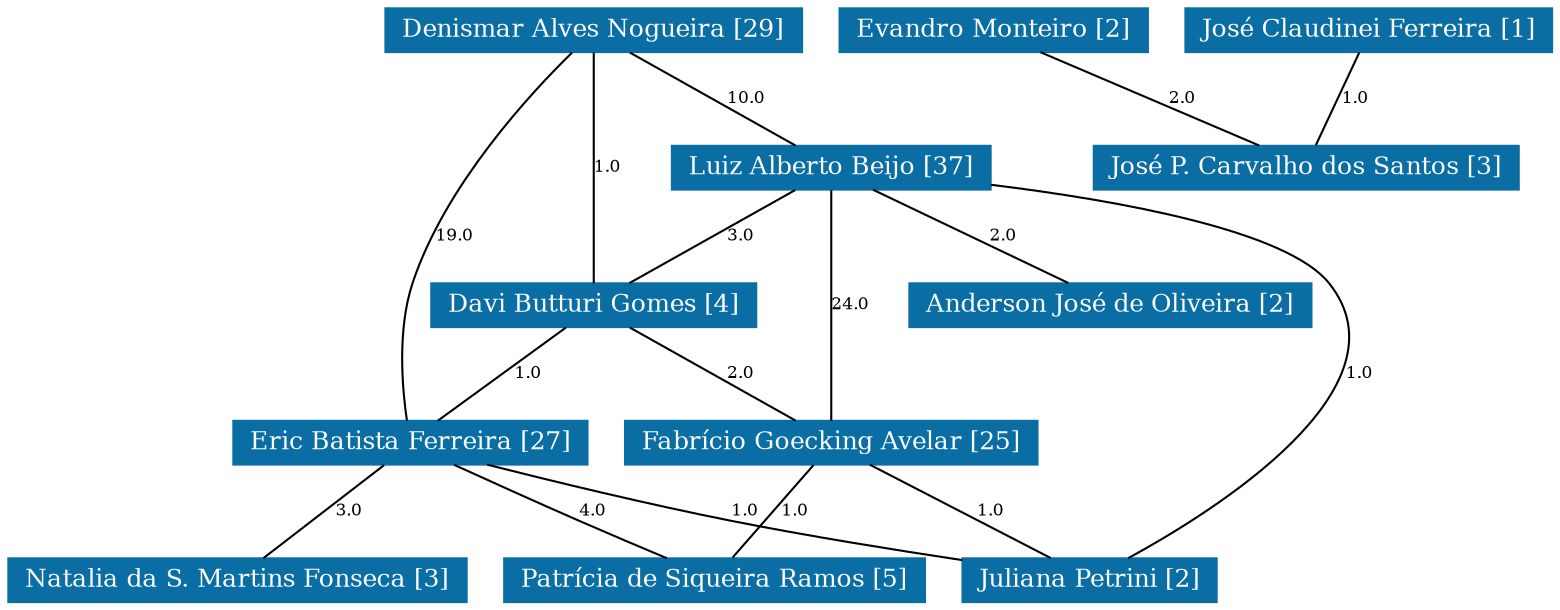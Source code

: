 strict graph grafo2 {
	graph [bb="0,0,629.5,285",
		id=grafo2,
		overlap=False
	];
	node [fontsize=12,
		label="\N",
		shape=rectangle,
		style=filled
	];
	0	 [URL="membro-3858924778362309.html",
		color="#0A6EA4",
		fontcolor="#FFFFFF",
		height=0.29167,
		label="Denismar Alves Nogueira [29]",
		pos="249,274.5",
		width=2.2361];
	1	 [URL="membro-8194104388434526.html",
		color="#0A6EA4",
		fontcolor="#FFFFFF",
		height=0.29167,
		label="Luiz Alberto Beijo [37]",
		pos="350,208.5",
		width=1.7778];
	0 -- 1	 [fontsize=8,
		label=10.0,
		lp="313,241.5",
		pos="265.23,263.9 284.08,251.58 314.98,231.38 333.81,219.08"];
	2	 [URL="membro-0326922176762825.html",
		color="#0A6EA4",
		fontcolor="#FFFFFF",
		height=0.29167,
		label="Davi Butturi Gomes [4]",
		pos="249,142.5",
		width=1.8056];
	0 -- 2	 [fontsize=8,
		label=1.0,
		lp="254,208.5",
		pos="249,263.7 249,238.82 249,177.74 249,153.08"];
	3	 [URL="membro-9965398009651936.html",
		color="#0A6EA4",
		fontcolor="#FFFFFF",
		height=0.29167,
		label="Eric Batista Ferreira [27]",
		pos="184,76.5",
		width=1.8889];
	0 -- 3	 [fontsize=8,
		label=19.0,
		lp="192,175.5",
		pos="239.58,263.76 222.66,243.7 187.74,198.42 175,153 168.57,130.08 175.43,102.05 180.21,87.095"];
	1 -- 2	 [fontsize=8,
		label=3.0,
		lp="311,175.5",
		pos="333.77,197.9 314.92,185.58 284.02,165.38 265.19,153.08"];
	4	 [URL="membro-6886514520601172.html",
		color="#0A6EA4",
		fontcolor="#FFFFFF",
		height=0.29167,
		label="Fabrício Goecking Avelar [25]",
		pos="350,76.5",
		width=2.2222];
	1 -- 4	 [fontsize=8,
		label=24.0,
		lp="357,142.5",
		pos="350,197.7 350,172.82 350,111.74 350,87.082"];
	5	 [URL="membro-9510541669291293.html",
		color="#0A6EA4",
		fontcolor="#FFFFFF",
		height=0.29167,
		label="Juliana Petrini [2]",
		pos="424,10.5",
		width=1.4028];
	1 -- 5	 [fontsize=8,
		label=1.0,
		lp="562,109.5",
		pos="414.19,199.12 465.89,190.1 532.57,174.64 549,153 588.4,101.1 492.08,44.24 446.41,21.138"];
	8	 [URL="membro-1349156075777095.html",
		color="#0A6EA4",
		fontcolor="#FFFFFF",
		height=0.29167,
		label="Anderson José de Oliveira [2]",
		pos="461,142.5",
		width=2.1944];
	1 -- 8	 [fontsize=8,
		label=2.0,
		lp="418,175.5",
		pos="367.83,197.9 388.55,185.58 422.52,165.38 443.21,153.08"];
	2 -- 3	 [fontsize=8,
		label=1.0,
		lp="226,109.5",
		pos="238.56,131.9 226.5,119.65 206.77,99.622 194.63,87.297"];
	2 -- 4	 [fontsize=8,
		label=2.0,
		lp="311,109.5",
		pos="265.23,131.9 284.08,119.58 314.98,99.383 333.81,87.078"];
	3 -- 5	 [fontsize=8,
		label=1.0,
		lp="300,43.5",
		pos="212.48,65.926 234.75,57.893 266.59,46.913 295,39 320.63,31.862 349.52,25.341 373.45,20.344"];
	6	 [URL="membro-7184150832649950.html",
		color="#0A6EA4",
		fontcolor="#FFFFFF",
		height=0.29167,
		label="Patrícia de Siqueira Ramos [5]",
		pos="275,10.5",
		width=2.2361];
	3 -- 6	 [fontsize=8,
		label=4.0,
		lp="228,43.5",
		pos="193.6,65.846 201.12,57.872 212.1,47.008 223,39 232.21,32.235 243.21,25.978 252.71,21.061"];
	7	 [URL="membro-3374954104030940.html",
		color="#0A6EA4",
		fontcolor="#FFFFFF",
		height=0.29167,
		label="Natalia da S. Martins Fonseca [3]",
		pos="88,10.5",
		width=2.4444];
	3 -- 7	 [fontsize=8,
		label=3.0,
		lp="147,43.5",
		pos="168.58,65.896 150.66,53.58 121.28,33.383 103.39,21.078"];
	4 -- 5	 [fontsize=8,
		label=1.0,
		lp="397,43.5",
		pos="361.89,65.896 375.62,53.653 398.08,33.622 411.89,21.297"];
	4 -- 6	 [fontsize=8,
		label=1.0,
		lp="322,43.5",
		pos="337.95,65.896 324.04,53.653 301.27,33.622 287.27,21.297"];
	9	 [URL="membro-3089568911577519.html",
		color="#0A6EA4",
		fontcolor="#FFFFFF",
		height=0.29167,
		label="Evandro Monteiro [2]",
		pos="408,274.5",
		width=1.6667];
	11	 [URL="membro-9393213180145144.html",
		color="#0A6EA4",
		fontcolor="#FFFFFF",
		height=0.29167,
		label="José P. Carvalho dos Santos [3]",
		pos="537,208.5",
		width=2.3056];
	9 -- 11	 [fontsize=8,
		label=2.0,
		lp="486,241.5",
		pos="428.73,263.9 452.8,251.58 492.27,231.38 516.33,219.08"];
	10	 [URL="membro-6808752952332925.html",
		color="#0A6EA4",
		fontcolor="#FFFFFF",
		height=0.29167,
		label="José Claudinei Ferreira [1]",
		pos="558,274.5",
		width=1.9861];
	10 -- 11	 [fontsize=8,
		label=1.0,
		lp="554,241.5",
		pos="554.63,263.9 550.73,251.65 544.36,231.62 540.44,219.3"];
}
